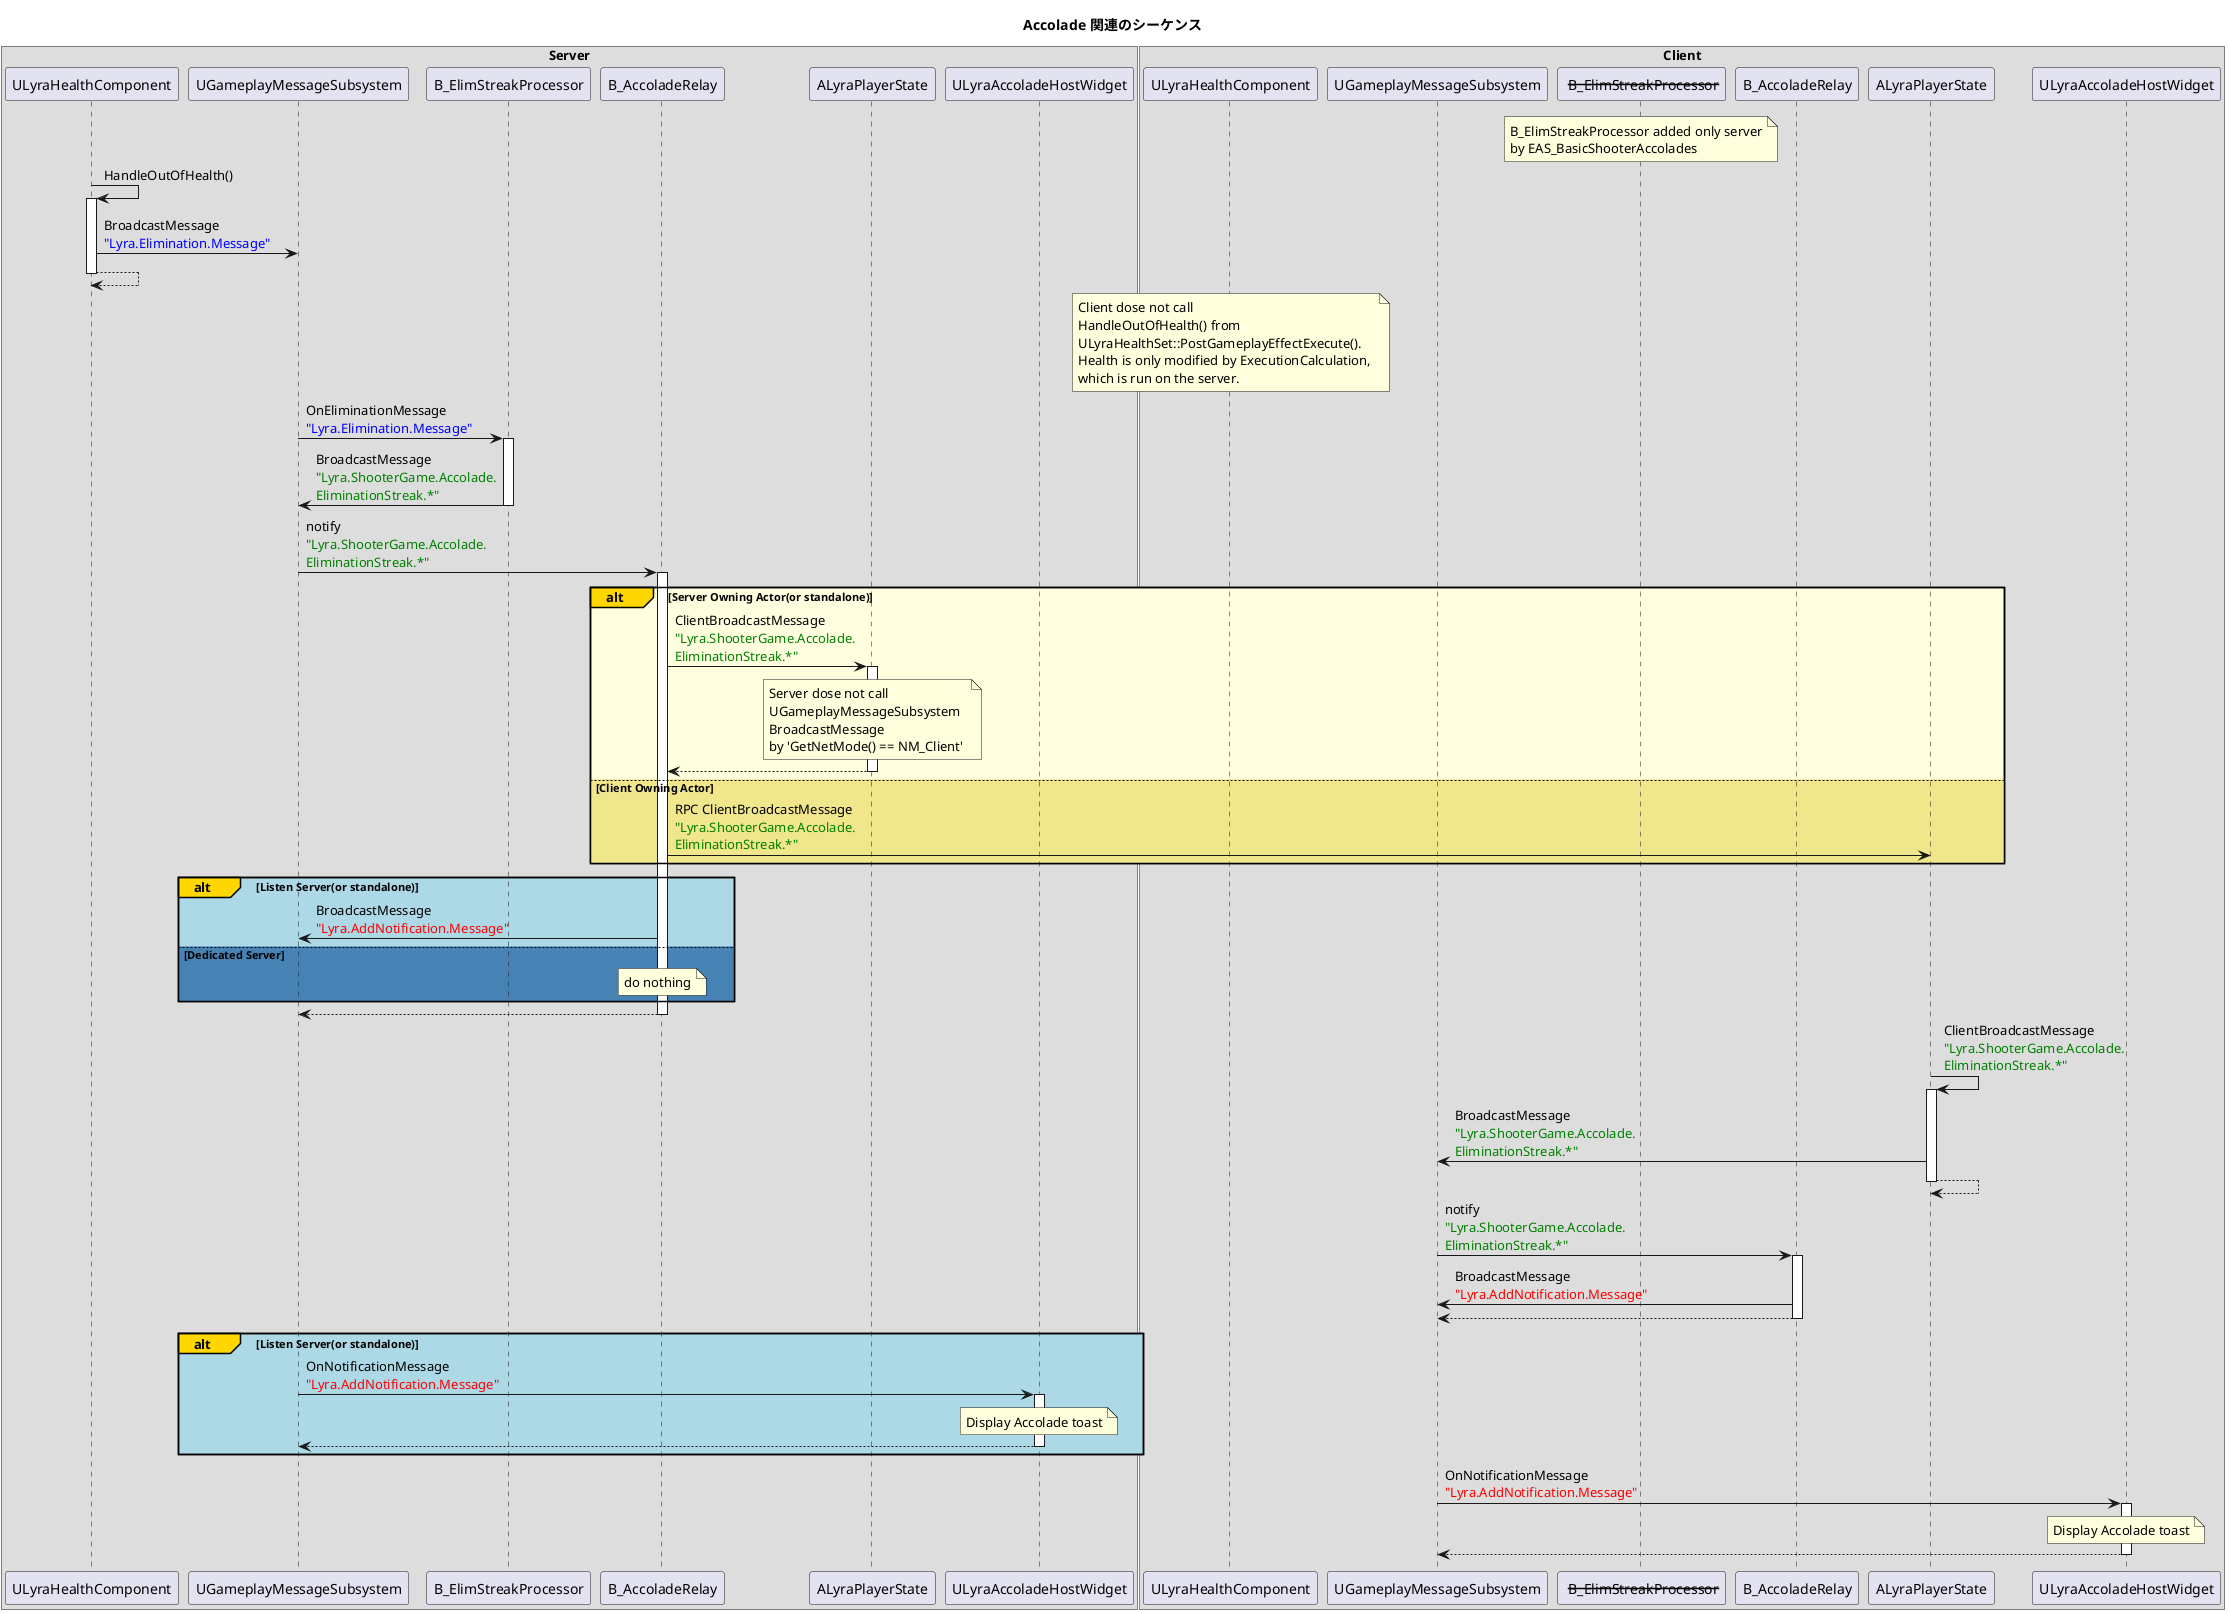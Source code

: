 @startuml Lyra

title "Accolade 関連のシーケンス"

box "Server"
participant ULyraHealthComponent as Server_ULyraHealthComponent
participant UGameplayMessageSubsystem as Server_UGameplayMessageSubsystem
participant B_ElimStreakProcessor as Server_B_ElimStreakProcessor
participant B_AccoladeRelay as Server_B_AccoladeRelay
participant ALyraPlayerState as Server_ALyraPlayerState
participant ULyraAccoladeHostWidget as Server_ULyraAccoladeHostWidget

endbox

box "Client"
participant ULyraHealthComponent as Client_ULyraHealthComponent
participant UGameplayMessageSubsystem as Client_UGameplayMessageSubsystem
participant " --B_ElimStreakProcessor--" as Client_B_ElimStreakProcessor
participant B_AccoladeRelay as Client_B_AccoladeRelay
participant ALyraPlayerState as Client_ALyraPlayerState
participant ULyraAccoladeHostWidget as Client_ULyraAccoladeHostWidget

endbox

note over Client_B_ElimStreakProcessor
	B_ElimStreakProcessor added only server
	by EAS_BasicShooterAccolades
endnote


Server_ULyraHealthComponent -> Server_ULyraHealthComponent ++ : HandleOutOfHealth()
	Server_ULyraHealthComponent -> Server_UGameplayMessageSubsystem : BroadcastMessage \n<font color=blue>"Lyra.Elimination.Message"</font>
return

note over Client_ULyraHealthComponent
	Client dose not call 
	HandleOutOfHealth() from
	ULyraHealthSet::PostGameplayEffectExecute().
	Health is only modified by ExecutionCalculation, 
	which is run on the server.
endnote

Server_UGameplayMessageSubsystem -> Server_B_ElimStreakProcessor ++ : OnEliminationMessage \n<font color=blue>"Lyra.Elimination.Message"</font>
	Server_B_ElimStreakProcessor -> Server_UGameplayMessageSubsystem -- : BroadcastMessage \n<font color=green>"Lyra.ShooterGame.Accolade.</font>\n<font color=green>EliminationStreak.*"</font>

Server_UGameplayMessageSubsystem -> Server_B_AccoladeRelay ++ : notify \n<font color=green>"Lyra.ShooterGame.Accolade.</font>\n<font color=green>EliminationStreak.*"</font>
	alt#Gold #LightYellow Server Owning Actor(or standalone)
		Server_B_AccoladeRelay -> Server_ALyraPlayerState ++ : ClientBroadcastMessage \n<font color=green>"Lyra.ShooterGame.Accolade.</font>\n<font color=green>EliminationStreak.*"</font>
			note over Server_ALyraPlayerState
				Server dose not call 
				UGameplayMessageSubsystem
				BroadcastMessage
				by 'GetNetMode() == NM_Client' 
			endnote
		return
	else #Khaki Client Owning Actor
		Server_B_AccoladeRelay -> Client_ALyraPlayerState : RPC ClientBroadcastMessage \n<font color=green>"Lyra.ShooterGame.Accolade.</font>\n<font color=green>EliminationStreak.*"</font>
	end

	alt#Gold #LightBlue Listen Server(or standalone)
		Server_B_AccoladeRelay -> Server_UGameplayMessageSubsystem : BroadcastMessage \n<font color=red>"Lyra.AddNotification.Message"</font>

	else #SteelBlue Dedicated Server
		note over Server_B_AccoladeRelay
			do nothing
		endnote
	end
return

Client_ALyraPlayerState -> Client_ALyraPlayerState ++ : ClientBroadcastMessage \n<font color=green>"Lyra.ShooterGame.Accolade.</font>\n<font color=green>EliminationStreak.*"</font>
	Client_ALyraPlayerState -> Client_UGameplayMessageSubsystem : BroadcastMessage \n<font color=green>"Lyra.ShooterGame.Accolade.</font>\n<font color=green>EliminationStreak.*"</font>
return

Client_UGameplayMessageSubsystem -> Client_B_AccoladeRelay ++ : notify  \n<font color=green>"Lyra.ShooterGame.Accolade.</font>\n<font color=green>EliminationStreak.*"</font>
	Client_B_AccoladeRelay -> Client_UGameplayMessageSubsystem : BroadcastMessage \n<font color=red>"Lyra.AddNotification.Message"</font>
return

alt#Gold #LightBlue Listen Server(or standalone)
	Server_UGameplayMessageSubsystem -> Server_ULyraAccoladeHostWidget ++ : OnNotificationMessage \n<font color=red>"Lyra.AddNotification.Message"</font>
		note over Server_ULyraAccoladeHostWidget
			Display Accolade toast
		endnote
	return
end

Client_UGameplayMessageSubsystem -> Client_ULyraAccoladeHostWidget ++ : OnNotificationMessage \n<font color=red>"Lyra.AddNotification.Message"</font>
	note over Client_ULyraAccoladeHostWidget
		Display Accolade toast
	endnote
return



@enduml
